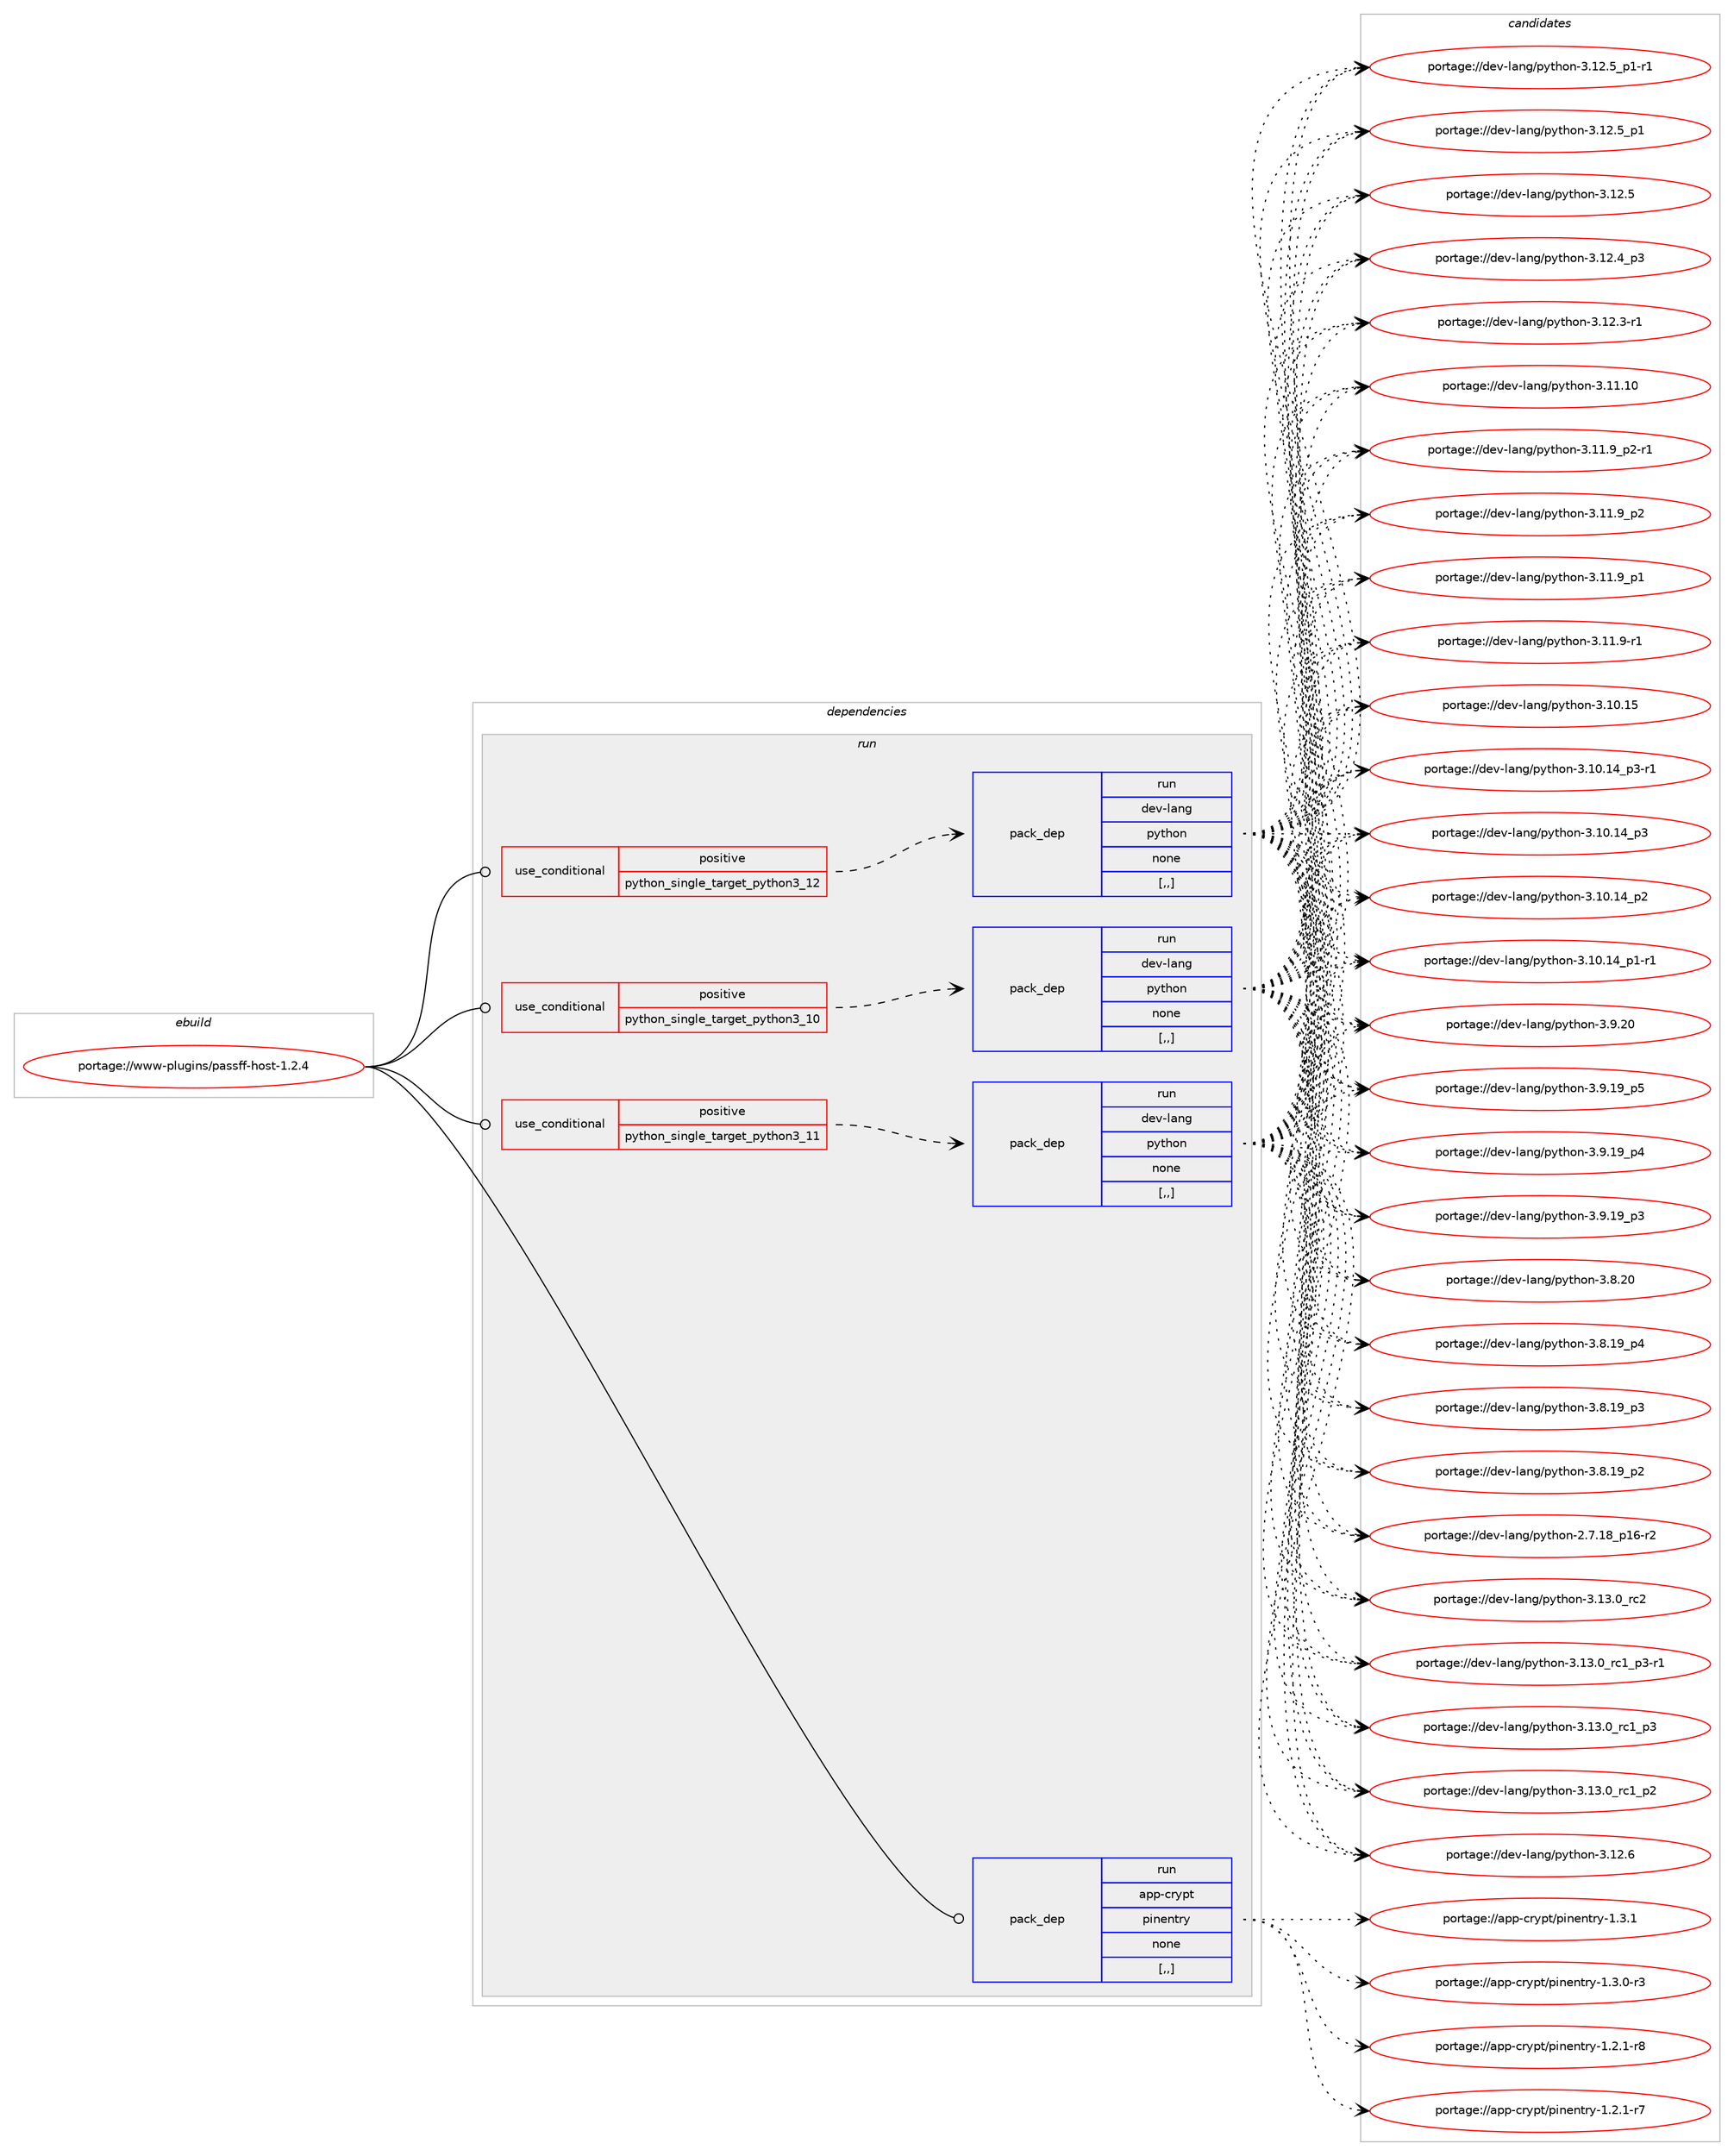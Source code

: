 digraph prolog {

# *************
# Graph options
# *************

newrank=true;
concentrate=true;
compound=true;
graph [rankdir=LR,fontname=Helvetica,fontsize=10,ranksep=1.5];#, ranksep=2.5, nodesep=0.2];
edge  [arrowhead=vee];
node  [fontname=Helvetica,fontsize=10];

# **********
# The ebuild
# **********

subgraph cluster_leftcol {
color=gray;
label=<<i>ebuild</i>>;
id [label="portage://www-plugins/passff-host-1.2.4", color=red, width=4, href="../www-plugins/passff-host-1.2.4.svg"];
}

# ****************
# The dependencies
# ****************

subgraph cluster_midcol {
color=gray;
label=<<i>dependencies</i>>;
subgraph cluster_compile {
fillcolor="#eeeeee";
style=filled;
label=<<i>compile</i>>;
}
subgraph cluster_compileandrun {
fillcolor="#eeeeee";
style=filled;
label=<<i>compile and run</i>>;
}
subgraph cluster_run {
fillcolor="#eeeeee";
style=filled;
label=<<i>run</i>>;
subgraph cond255024 {
dependency964740 [label=<<TABLE BORDER="0" CELLBORDER="1" CELLSPACING="0" CELLPADDING="4"><TR><TD ROWSPAN="3" CELLPADDING="10">use_conditional</TD></TR><TR><TD>positive</TD></TR><TR><TD>python_single_target_python3_10</TD></TR></TABLE>>, shape=none, color=red];
subgraph pack702611 {
dependency964741 [label=<<TABLE BORDER="0" CELLBORDER="1" CELLSPACING="0" CELLPADDING="4" WIDTH="220"><TR><TD ROWSPAN="6" CELLPADDING="30">pack_dep</TD></TR><TR><TD WIDTH="110">run</TD></TR><TR><TD>dev-lang</TD></TR><TR><TD>python</TD></TR><TR><TD>none</TD></TR><TR><TD>[,,]</TD></TR></TABLE>>, shape=none, color=blue];
}
dependency964740:e -> dependency964741:w [weight=20,style="dashed",arrowhead="vee"];
}
id:e -> dependency964740:w [weight=20,style="solid",arrowhead="odot"];
subgraph cond255025 {
dependency964742 [label=<<TABLE BORDER="0" CELLBORDER="1" CELLSPACING="0" CELLPADDING="4"><TR><TD ROWSPAN="3" CELLPADDING="10">use_conditional</TD></TR><TR><TD>positive</TD></TR><TR><TD>python_single_target_python3_11</TD></TR></TABLE>>, shape=none, color=red];
subgraph pack702612 {
dependency964743 [label=<<TABLE BORDER="0" CELLBORDER="1" CELLSPACING="0" CELLPADDING="4" WIDTH="220"><TR><TD ROWSPAN="6" CELLPADDING="30">pack_dep</TD></TR><TR><TD WIDTH="110">run</TD></TR><TR><TD>dev-lang</TD></TR><TR><TD>python</TD></TR><TR><TD>none</TD></TR><TR><TD>[,,]</TD></TR></TABLE>>, shape=none, color=blue];
}
dependency964742:e -> dependency964743:w [weight=20,style="dashed",arrowhead="vee"];
}
id:e -> dependency964742:w [weight=20,style="solid",arrowhead="odot"];
subgraph cond255026 {
dependency964744 [label=<<TABLE BORDER="0" CELLBORDER="1" CELLSPACING="0" CELLPADDING="4"><TR><TD ROWSPAN="3" CELLPADDING="10">use_conditional</TD></TR><TR><TD>positive</TD></TR><TR><TD>python_single_target_python3_12</TD></TR></TABLE>>, shape=none, color=red];
subgraph pack702613 {
dependency964745 [label=<<TABLE BORDER="0" CELLBORDER="1" CELLSPACING="0" CELLPADDING="4" WIDTH="220"><TR><TD ROWSPAN="6" CELLPADDING="30">pack_dep</TD></TR><TR><TD WIDTH="110">run</TD></TR><TR><TD>dev-lang</TD></TR><TR><TD>python</TD></TR><TR><TD>none</TD></TR><TR><TD>[,,]</TD></TR></TABLE>>, shape=none, color=blue];
}
dependency964744:e -> dependency964745:w [weight=20,style="dashed",arrowhead="vee"];
}
id:e -> dependency964744:w [weight=20,style="solid",arrowhead="odot"];
subgraph pack702614 {
dependency964746 [label=<<TABLE BORDER="0" CELLBORDER="1" CELLSPACING="0" CELLPADDING="4" WIDTH="220"><TR><TD ROWSPAN="6" CELLPADDING="30">pack_dep</TD></TR><TR><TD WIDTH="110">run</TD></TR><TR><TD>app-crypt</TD></TR><TR><TD>pinentry</TD></TR><TR><TD>none</TD></TR><TR><TD>[,,]</TD></TR></TABLE>>, shape=none, color=blue];
}
id:e -> dependency964746:w [weight=20,style="solid",arrowhead="odot"];
}
}

# **************
# The candidates
# **************

subgraph cluster_choices {
rank=same;
color=gray;
label=<<i>candidates</i>>;

subgraph choice702611 {
color=black;
nodesep=1;
choice10010111845108971101034711212111610411111045514649514648951149950 [label="portage://dev-lang/python-3.13.0_rc2", color=red, width=4,href="../dev-lang/python-3.13.0_rc2.svg"];
choice1001011184510897110103471121211161041111104551464951464895114994995112514511449 [label="portage://dev-lang/python-3.13.0_rc1_p3-r1", color=red, width=4,href="../dev-lang/python-3.13.0_rc1_p3-r1.svg"];
choice100101118451089711010347112121116104111110455146495146489511499499511251 [label="portage://dev-lang/python-3.13.0_rc1_p3", color=red, width=4,href="../dev-lang/python-3.13.0_rc1_p3.svg"];
choice100101118451089711010347112121116104111110455146495146489511499499511250 [label="portage://dev-lang/python-3.13.0_rc1_p2", color=red, width=4,href="../dev-lang/python-3.13.0_rc1_p2.svg"];
choice10010111845108971101034711212111610411111045514649504654 [label="portage://dev-lang/python-3.12.6", color=red, width=4,href="../dev-lang/python-3.12.6.svg"];
choice1001011184510897110103471121211161041111104551464950465395112494511449 [label="portage://dev-lang/python-3.12.5_p1-r1", color=red, width=4,href="../dev-lang/python-3.12.5_p1-r1.svg"];
choice100101118451089711010347112121116104111110455146495046539511249 [label="portage://dev-lang/python-3.12.5_p1", color=red, width=4,href="../dev-lang/python-3.12.5_p1.svg"];
choice10010111845108971101034711212111610411111045514649504653 [label="portage://dev-lang/python-3.12.5", color=red, width=4,href="../dev-lang/python-3.12.5.svg"];
choice100101118451089711010347112121116104111110455146495046529511251 [label="portage://dev-lang/python-3.12.4_p3", color=red, width=4,href="../dev-lang/python-3.12.4_p3.svg"];
choice100101118451089711010347112121116104111110455146495046514511449 [label="portage://dev-lang/python-3.12.3-r1", color=red, width=4,href="../dev-lang/python-3.12.3-r1.svg"];
choice1001011184510897110103471121211161041111104551464949464948 [label="portage://dev-lang/python-3.11.10", color=red, width=4,href="../dev-lang/python-3.11.10.svg"];
choice1001011184510897110103471121211161041111104551464949465795112504511449 [label="portage://dev-lang/python-3.11.9_p2-r1", color=red, width=4,href="../dev-lang/python-3.11.9_p2-r1.svg"];
choice100101118451089711010347112121116104111110455146494946579511250 [label="portage://dev-lang/python-3.11.9_p2", color=red, width=4,href="../dev-lang/python-3.11.9_p2.svg"];
choice100101118451089711010347112121116104111110455146494946579511249 [label="portage://dev-lang/python-3.11.9_p1", color=red, width=4,href="../dev-lang/python-3.11.9_p1.svg"];
choice100101118451089711010347112121116104111110455146494946574511449 [label="portage://dev-lang/python-3.11.9-r1", color=red, width=4,href="../dev-lang/python-3.11.9-r1.svg"];
choice1001011184510897110103471121211161041111104551464948464953 [label="portage://dev-lang/python-3.10.15", color=red, width=4,href="../dev-lang/python-3.10.15.svg"];
choice100101118451089711010347112121116104111110455146494846495295112514511449 [label="portage://dev-lang/python-3.10.14_p3-r1", color=red, width=4,href="../dev-lang/python-3.10.14_p3-r1.svg"];
choice10010111845108971101034711212111610411111045514649484649529511251 [label="portage://dev-lang/python-3.10.14_p3", color=red, width=4,href="../dev-lang/python-3.10.14_p3.svg"];
choice10010111845108971101034711212111610411111045514649484649529511250 [label="portage://dev-lang/python-3.10.14_p2", color=red, width=4,href="../dev-lang/python-3.10.14_p2.svg"];
choice100101118451089711010347112121116104111110455146494846495295112494511449 [label="portage://dev-lang/python-3.10.14_p1-r1", color=red, width=4,href="../dev-lang/python-3.10.14_p1-r1.svg"];
choice10010111845108971101034711212111610411111045514657465048 [label="portage://dev-lang/python-3.9.20", color=red, width=4,href="../dev-lang/python-3.9.20.svg"];
choice100101118451089711010347112121116104111110455146574649579511253 [label="portage://dev-lang/python-3.9.19_p5", color=red, width=4,href="../dev-lang/python-3.9.19_p5.svg"];
choice100101118451089711010347112121116104111110455146574649579511252 [label="portage://dev-lang/python-3.9.19_p4", color=red, width=4,href="../dev-lang/python-3.9.19_p4.svg"];
choice100101118451089711010347112121116104111110455146574649579511251 [label="portage://dev-lang/python-3.9.19_p3", color=red, width=4,href="../dev-lang/python-3.9.19_p3.svg"];
choice10010111845108971101034711212111610411111045514656465048 [label="portage://dev-lang/python-3.8.20", color=red, width=4,href="../dev-lang/python-3.8.20.svg"];
choice100101118451089711010347112121116104111110455146564649579511252 [label="portage://dev-lang/python-3.8.19_p4", color=red, width=4,href="../dev-lang/python-3.8.19_p4.svg"];
choice100101118451089711010347112121116104111110455146564649579511251 [label="portage://dev-lang/python-3.8.19_p3", color=red, width=4,href="../dev-lang/python-3.8.19_p3.svg"];
choice100101118451089711010347112121116104111110455146564649579511250 [label="portage://dev-lang/python-3.8.19_p2", color=red, width=4,href="../dev-lang/python-3.8.19_p2.svg"];
choice100101118451089711010347112121116104111110455046554649569511249544511450 [label="portage://dev-lang/python-2.7.18_p16-r2", color=red, width=4,href="../dev-lang/python-2.7.18_p16-r2.svg"];
dependency964741:e -> choice10010111845108971101034711212111610411111045514649514648951149950:w [style=dotted,weight="100"];
dependency964741:e -> choice1001011184510897110103471121211161041111104551464951464895114994995112514511449:w [style=dotted,weight="100"];
dependency964741:e -> choice100101118451089711010347112121116104111110455146495146489511499499511251:w [style=dotted,weight="100"];
dependency964741:e -> choice100101118451089711010347112121116104111110455146495146489511499499511250:w [style=dotted,weight="100"];
dependency964741:e -> choice10010111845108971101034711212111610411111045514649504654:w [style=dotted,weight="100"];
dependency964741:e -> choice1001011184510897110103471121211161041111104551464950465395112494511449:w [style=dotted,weight="100"];
dependency964741:e -> choice100101118451089711010347112121116104111110455146495046539511249:w [style=dotted,weight="100"];
dependency964741:e -> choice10010111845108971101034711212111610411111045514649504653:w [style=dotted,weight="100"];
dependency964741:e -> choice100101118451089711010347112121116104111110455146495046529511251:w [style=dotted,weight="100"];
dependency964741:e -> choice100101118451089711010347112121116104111110455146495046514511449:w [style=dotted,weight="100"];
dependency964741:e -> choice1001011184510897110103471121211161041111104551464949464948:w [style=dotted,weight="100"];
dependency964741:e -> choice1001011184510897110103471121211161041111104551464949465795112504511449:w [style=dotted,weight="100"];
dependency964741:e -> choice100101118451089711010347112121116104111110455146494946579511250:w [style=dotted,weight="100"];
dependency964741:e -> choice100101118451089711010347112121116104111110455146494946579511249:w [style=dotted,weight="100"];
dependency964741:e -> choice100101118451089711010347112121116104111110455146494946574511449:w [style=dotted,weight="100"];
dependency964741:e -> choice1001011184510897110103471121211161041111104551464948464953:w [style=dotted,weight="100"];
dependency964741:e -> choice100101118451089711010347112121116104111110455146494846495295112514511449:w [style=dotted,weight="100"];
dependency964741:e -> choice10010111845108971101034711212111610411111045514649484649529511251:w [style=dotted,weight="100"];
dependency964741:e -> choice10010111845108971101034711212111610411111045514649484649529511250:w [style=dotted,weight="100"];
dependency964741:e -> choice100101118451089711010347112121116104111110455146494846495295112494511449:w [style=dotted,weight="100"];
dependency964741:e -> choice10010111845108971101034711212111610411111045514657465048:w [style=dotted,weight="100"];
dependency964741:e -> choice100101118451089711010347112121116104111110455146574649579511253:w [style=dotted,weight="100"];
dependency964741:e -> choice100101118451089711010347112121116104111110455146574649579511252:w [style=dotted,weight="100"];
dependency964741:e -> choice100101118451089711010347112121116104111110455146574649579511251:w [style=dotted,weight="100"];
dependency964741:e -> choice10010111845108971101034711212111610411111045514656465048:w [style=dotted,weight="100"];
dependency964741:e -> choice100101118451089711010347112121116104111110455146564649579511252:w [style=dotted,weight="100"];
dependency964741:e -> choice100101118451089711010347112121116104111110455146564649579511251:w [style=dotted,weight="100"];
dependency964741:e -> choice100101118451089711010347112121116104111110455146564649579511250:w [style=dotted,weight="100"];
dependency964741:e -> choice100101118451089711010347112121116104111110455046554649569511249544511450:w [style=dotted,weight="100"];
}
subgraph choice702612 {
color=black;
nodesep=1;
choice10010111845108971101034711212111610411111045514649514648951149950 [label="portage://dev-lang/python-3.13.0_rc2", color=red, width=4,href="../dev-lang/python-3.13.0_rc2.svg"];
choice1001011184510897110103471121211161041111104551464951464895114994995112514511449 [label="portage://dev-lang/python-3.13.0_rc1_p3-r1", color=red, width=4,href="../dev-lang/python-3.13.0_rc1_p3-r1.svg"];
choice100101118451089711010347112121116104111110455146495146489511499499511251 [label="portage://dev-lang/python-3.13.0_rc1_p3", color=red, width=4,href="../dev-lang/python-3.13.0_rc1_p3.svg"];
choice100101118451089711010347112121116104111110455146495146489511499499511250 [label="portage://dev-lang/python-3.13.0_rc1_p2", color=red, width=4,href="../dev-lang/python-3.13.0_rc1_p2.svg"];
choice10010111845108971101034711212111610411111045514649504654 [label="portage://dev-lang/python-3.12.6", color=red, width=4,href="../dev-lang/python-3.12.6.svg"];
choice1001011184510897110103471121211161041111104551464950465395112494511449 [label="portage://dev-lang/python-3.12.5_p1-r1", color=red, width=4,href="../dev-lang/python-3.12.5_p1-r1.svg"];
choice100101118451089711010347112121116104111110455146495046539511249 [label="portage://dev-lang/python-3.12.5_p1", color=red, width=4,href="../dev-lang/python-3.12.5_p1.svg"];
choice10010111845108971101034711212111610411111045514649504653 [label="portage://dev-lang/python-3.12.5", color=red, width=4,href="../dev-lang/python-3.12.5.svg"];
choice100101118451089711010347112121116104111110455146495046529511251 [label="portage://dev-lang/python-3.12.4_p3", color=red, width=4,href="../dev-lang/python-3.12.4_p3.svg"];
choice100101118451089711010347112121116104111110455146495046514511449 [label="portage://dev-lang/python-3.12.3-r1", color=red, width=4,href="../dev-lang/python-3.12.3-r1.svg"];
choice1001011184510897110103471121211161041111104551464949464948 [label="portage://dev-lang/python-3.11.10", color=red, width=4,href="../dev-lang/python-3.11.10.svg"];
choice1001011184510897110103471121211161041111104551464949465795112504511449 [label="portage://dev-lang/python-3.11.9_p2-r1", color=red, width=4,href="../dev-lang/python-3.11.9_p2-r1.svg"];
choice100101118451089711010347112121116104111110455146494946579511250 [label="portage://dev-lang/python-3.11.9_p2", color=red, width=4,href="../dev-lang/python-3.11.9_p2.svg"];
choice100101118451089711010347112121116104111110455146494946579511249 [label="portage://dev-lang/python-3.11.9_p1", color=red, width=4,href="../dev-lang/python-3.11.9_p1.svg"];
choice100101118451089711010347112121116104111110455146494946574511449 [label="portage://dev-lang/python-3.11.9-r1", color=red, width=4,href="../dev-lang/python-3.11.9-r1.svg"];
choice1001011184510897110103471121211161041111104551464948464953 [label="portage://dev-lang/python-3.10.15", color=red, width=4,href="../dev-lang/python-3.10.15.svg"];
choice100101118451089711010347112121116104111110455146494846495295112514511449 [label="portage://dev-lang/python-3.10.14_p3-r1", color=red, width=4,href="../dev-lang/python-3.10.14_p3-r1.svg"];
choice10010111845108971101034711212111610411111045514649484649529511251 [label="portage://dev-lang/python-3.10.14_p3", color=red, width=4,href="../dev-lang/python-3.10.14_p3.svg"];
choice10010111845108971101034711212111610411111045514649484649529511250 [label="portage://dev-lang/python-3.10.14_p2", color=red, width=4,href="../dev-lang/python-3.10.14_p2.svg"];
choice100101118451089711010347112121116104111110455146494846495295112494511449 [label="portage://dev-lang/python-3.10.14_p1-r1", color=red, width=4,href="../dev-lang/python-3.10.14_p1-r1.svg"];
choice10010111845108971101034711212111610411111045514657465048 [label="portage://dev-lang/python-3.9.20", color=red, width=4,href="../dev-lang/python-3.9.20.svg"];
choice100101118451089711010347112121116104111110455146574649579511253 [label="portage://dev-lang/python-3.9.19_p5", color=red, width=4,href="../dev-lang/python-3.9.19_p5.svg"];
choice100101118451089711010347112121116104111110455146574649579511252 [label="portage://dev-lang/python-3.9.19_p4", color=red, width=4,href="../dev-lang/python-3.9.19_p4.svg"];
choice100101118451089711010347112121116104111110455146574649579511251 [label="portage://dev-lang/python-3.9.19_p3", color=red, width=4,href="../dev-lang/python-3.9.19_p3.svg"];
choice10010111845108971101034711212111610411111045514656465048 [label="portage://dev-lang/python-3.8.20", color=red, width=4,href="../dev-lang/python-3.8.20.svg"];
choice100101118451089711010347112121116104111110455146564649579511252 [label="portage://dev-lang/python-3.8.19_p4", color=red, width=4,href="../dev-lang/python-3.8.19_p4.svg"];
choice100101118451089711010347112121116104111110455146564649579511251 [label="portage://dev-lang/python-3.8.19_p3", color=red, width=4,href="../dev-lang/python-3.8.19_p3.svg"];
choice100101118451089711010347112121116104111110455146564649579511250 [label="portage://dev-lang/python-3.8.19_p2", color=red, width=4,href="../dev-lang/python-3.8.19_p2.svg"];
choice100101118451089711010347112121116104111110455046554649569511249544511450 [label="portage://dev-lang/python-2.7.18_p16-r2", color=red, width=4,href="../dev-lang/python-2.7.18_p16-r2.svg"];
dependency964743:e -> choice10010111845108971101034711212111610411111045514649514648951149950:w [style=dotted,weight="100"];
dependency964743:e -> choice1001011184510897110103471121211161041111104551464951464895114994995112514511449:w [style=dotted,weight="100"];
dependency964743:e -> choice100101118451089711010347112121116104111110455146495146489511499499511251:w [style=dotted,weight="100"];
dependency964743:e -> choice100101118451089711010347112121116104111110455146495146489511499499511250:w [style=dotted,weight="100"];
dependency964743:e -> choice10010111845108971101034711212111610411111045514649504654:w [style=dotted,weight="100"];
dependency964743:e -> choice1001011184510897110103471121211161041111104551464950465395112494511449:w [style=dotted,weight="100"];
dependency964743:e -> choice100101118451089711010347112121116104111110455146495046539511249:w [style=dotted,weight="100"];
dependency964743:e -> choice10010111845108971101034711212111610411111045514649504653:w [style=dotted,weight="100"];
dependency964743:e -> choice100101118451089711010347112121116104111110455146495046529511251:w [style=dotted,weight="100"];
dependency964743:e -> choice100101118451089711010347112121116104111110455146495046514511449:w [style=dotted,weight="100"];
dependency964743:e -> choice1001011184510897110103471121211161041111104551464949464948:w [style=dotted,weight="100"];
dependency964743:e -> choice1001011184510897110103471121211161041111104551464949465795112504511449:w [style=dotted,weight="100"];
dependency964743:e -> choice100101118451089711010347112121116104111110455146494946579511250:w [style=dotted,weight="100"];
dependency964743:e -> choice100101118451089711010347112121116104111110455146494946579511249:w [style=dotted,weight="100"];
dependency964743:e -> choice100101118451089711010347112121116104111110455146494946574511449:w [style=dotted,weight="100"];
dependency964743:e -> choice1001011184510897110103471121211161041111104551464948464953:w [style=dotted,weight="100"];
dependency964743:e -> choice100101118451089711010347112121116104111110455146494846495295112514511449:w [style=dotted,weight="100"];
dependency964743:e -> choice10010111845108971101034711212111610411111045514649484649529511251:w [style=dotted,weight="100"];
dependency964743:e -> choice10010111845108971101034711212111610411111045514649484649529511250:w [style=dotted,weight="100"];
dependency964743:e -> choice100101118451089711010347112121116104111110455146494846495295112494511449:w [style=dotted,weight="100"];
dependency964743:e -> choice10010111845108971101034711212111610411111045514657465048:w [style=dotted,weight="100"];
dependency964743:e -> choice100101118451089711010347112121116104111110455146574649579511253:w [style=dotted,weight="100"];
dependency964743:e -> choice100101118451089711010347112121116104111110455146574649579511252:w [style=dotted,weight="100"];
dependency964743:e -> choice100101118451089711010347112121116104111110455146574649579511251:w [style=dotted,weight="100"];
dependency964743:e -> choice10010111845108971101034711212111610411111045514656465048:w [style=dotted,weight="100"];
dependency964743:e -> choice100101118451089711010347112121116104111110455146564649579511252:w [style=dotted,weight="100"];
dependency964743:e -> choice100101118451089711010347112121116104111110455146564649579511251:w [style=dotted,weight="100"];
dependency964743:e -> choice100101118451089711010347112121116104111110455146564649579511250:w [style=dotted,weight="100"];
dependency964743:e -> choice100101118451089711010347112121116104111110455046554649569511249544511450:w [style=dotted,weight="100"];
}
subgraph choice702613 {
color=black;
nodesep=1;
choice10010111845108971101034711212111610411111045514649514648951149950 [label="portage://dev-lang/python-3.13.0_rc2", color=red, width=4,href="../dev-lang/python-3.13.0_rc2.svg"];
choice1001011184510897110103471121211161041111104551464951464895114994995112514511449 [label="portage://dev-lang/python-3.13.0_rc1_p3-r1", color=red, width=4,href="../dev-lang/python-3.13.0_rc1_p3-r1.svg"];
choice100101118451089711010347112121116104111110455146495146489511499499511251 [label="portage://dev-lang/python-3.13.0_rc1_p3", color=red, width=4,href="../dev-lang/python-3.13.0_rc1_p3.svg"];
choice100101118451089711010347112121116104111110455146495146489511499499511250 [label="portage://dev-lang/python-3.13.0_rc1_p2", color=red, width=4,href="../dev-lang/python-3.13.0_rc1_p2.svg"];
choice10010111845108971101034711212111610411111045514649504654 [label="portage://dev-lang/python-3.12.6", color=red, width=4,href="../dev-lang/python-3.12.6.svg"];
choice1001011184510897110103471121211161041111104551464950465395112494511449 [label="portage://dev-lang/python-3.12.5_p1-r1", color=red, width=4,href="../dev-lang/python-3.12.5_p1-r1.svg"];
choice100101118451089711010347112121116104111110455146495046539511249 [label="portage://dev-lang/python-3.12.5_p1", color=red, width=4,href="../dev-lang/python-3.12.5_p1.svg"];
choice10010111845108971101034711212111610411111045514649504653 [label="portage://dev-lang/python-3.12.5", color=red, width=4,href="../dev-lang/python-3.12.5.svg"];
choice100101118451089711010347112121116104111110455146495046529511251 [label="portage://dev-lang/python-3.12.4_p3", color=red, width=4,href="../dev-lang/python-3.12.4_p3.svg"];
choice100101118451089711010347112121116104111110455146495046514511449 [label="portage://dev-lang/python-3.12.3-r1", color=red, width=4,href="../dev-lang/python-3.12.3-r1.svg"];
choice1001011184510897110103471121211161041111104551464949464948 [label="portage://dev-lang/python-3.11.10", color=red, width=4,href="../dev-lang/python-3.11.10.svg"];
choice1001011184510897110103471121211161041111104551464949465795112504511449 [label="portage://dev-lang/python-3.11.9_p2-r1", color=red, width=4,href="../dev-lang/python-3.11.9_p2-r1.svg"];
choice100101118451089711010347112121116104111110455146494946579511250 [label="portage://dev-lang/python-3.11.9_p2", color=red, width=4,href="../dev-lang/python-3.11.9_p2.svg"];
choice100101118451089711010347112121116104111110455146494946579511249 [label="portage://dev-lang/python-3.11.9_p1", color=red, width=4,href="../dev-lang/python-3.11.9_p1.svg"];
choice100101118451089711010347112121116104111110455146494946574511449 [label="portage://dev-lang/python-3.11.9-r1", color=red, width=4,href="../dev-lang/python-3.11.9-r1.svg"];
choice1001011184510897110103471121211161041111104551464948464953 [label="portage://dev-lang/python-3.10.15", color=red, width=4,href="../dev-lang/python-3.10.15.svg"];
choice100101118451089711010347112121116104111110455146494846495295112514511449 [label="portage://dev-lang/python-3.10.14_p3-r1", color=red, width=4,href="../dev-lang/python-3.10.14_p3-r1.svg"];
choice10010111845108971101034711212111610411111045514649484649529511251 [label="portage://dev-lang/python-3.10.14_p3", color=red, width=4,href="../dev-lang/python-3.10.14_p3.svg"];
choice10010111845108971101034711212111610411111045514649484649529511250 [label="portage://dev-lang/python-3.10.14_p2", color=red, width=4,href="../dev-lang/python-3.10.14_p2.svg"];
choice100101118451089711010347112121116104111110455146494846495295112494511449 [label="portage://dev-lang/python-3.10.14_p1-r1", color=red, width=4,href="../dev-lang/python-3.10.14_p1-r1.svg"];
choice10010111845108971101034711212111610411111045514657465048 [label="portage://dev-lang/python-3.9.20", color=red, width=4,href="../dev-lang/python-3.9.20.svg"];
choice100101118451089711010347112121116104111110455146574649579511253 [label="portage://dev-lang/python-3.9.19_p5", color=red, width=4,href="../dev-lang/python-3.9.19_p5.svg"];
choice100101118451089711010347112121116104111110455146574649579511252 [label="portage://dev-lang/python-3.9.19_p4", color=red, width=4,href="../dev-lang/python-3.9.19_p4.svg"];
choice100101118451089711010347112121116104111110455146574649579511251 [label="portage://dev-lang/python-3.9.19_p3", color=red, width=4,href="../dev-lang/python-3.9.19_p3.svg"];
choice10010111845108971101034711212111610411111045514656465048 [label="portage://dev-lang/python-3.8.20", color=red, width=4,href="../dev-lang/python-3.8.20.svg"];
choice100101118451089711010347112121116104111110455146564649579511252 [label="portage://dev-lang/python-3.8.19_p4", color=red, width=4,href="../dev-lang/python-3.8.19_p4.svg"];
choice100101118451089711010347112121116104111110455146564649579511251 [label="portage://dev-lang/python-3.8.19_p3", color=red, width=4,href="../dev-lang/python-3.8.19_p3.svg"];
choice100101118451089711010347112121116104111110455146564649579511250 [label="portage://dev-lang/python-3.8.19_p2", color=red, width=4,href="../dev-lang/python-3.8.19_p2.svg"];
choice100101118451089711010347112121116104111110455046554649569511249544511450 [label="portage://dev-lang/python-2.7.18_p16-r2", color=red, width=4,href="../dev-lang/python-2.7.18_p16-r2.svg"];
dependency964745:e -> choice10010111845108971101034711212111610411111045514649514648951149950:w [style=dotted,weight="100"];
dependency964745:e -> choice1001011184510897110103471121211161041111104551464951464895114994995112514511449:w [style=dotted,weight="100"];
dependency964745:e -> choice100101118451089711010347112121116104111110455146495146489511499499511251:w [style=dotted,weight="100"];
dependency964745:e -> choice100101118451089711010347112121116104111110455146495146489511499499511250:w [style=dotted,weight="100"];
dependency964745:e -> choice10010111845108971101034711212111610411111045514649504654:w [style=dotted,weight="100"];
dependency964745:e -> choice1001011184510897110103471121211161041111104551464950465395112494511449:w [style=dotted,weight="100"];
dependency964745:e -> choice100101118451089711010347112121116104111110455146495046539511249:w [style=dotted,weight="100"];
dependency964745:e -> choice10010111845108971101034711212111610411111045514649504653:w [style=dotted,weight="100"];
dependency964745:e -> choice100101118451089711010347112121116104111110455146495046529511251:w [style=dotted,weight="100"];
dependency964745:e -> choice100101118451089711010347112121116104111110455146495046514511449:w [style=dotted,weight="100"];
dependency964745:e -> choice1001011184510897110103471121211161041111104551464949464948:w [style=dotted,weight="100"];
dependency964745:e -> choice1001011184510897110103471121211161041111104551464949465795112504511449:w [style=dotted,weight="100"];
dependency964745:e -> choice100101118451089711010347112121116104111110455146494946579511250:w [style=dotted,weight="100"];
dependency964745:e -> choice100101118451089711010347112121116104111110455146494946579511249:w [style=dotted,weight="100"];
dependency964745:e -> choice100101118451089711010347112121116104111110455146494946574511449:w [style=dotted,weight="100"];
dependency964745:e -> choice1001011184510897110103471121211161041111104551464948464953:w [style=dotted,weight="100"];
dependency964745:e -> choice100101118451089711010347112121116104111110455146494846495295112514511449:w [style=dotted,weight="100"];
dependency964745:e -> choice10010111845108971101034711212111610411111045514649484649529511251:w [style=dotted,weight="100"];
dependency964745:e -> choice10010111845108971101034711212111610411111045514649484649529511250:w [style=dotted,weight="100"];
dependency964745:e -> choice100101118451089711010347112121116104111110455146494846495295112494511449:w [style=dotted,weight="100"];
dependency964745:e -> choice10010111845108971101034711212111610411111045514657465048:w [style=dotted,weight="100"];
dependency964745:e -> choice100101118451089711010347112121116104111110455146574649579511253:w [style=dotted,weight="100"];
dependency964745:e -> choice100101118451089711010347112121116104111110455146574649579511252:w [style=dotted,weight="100"];
dependency964745:e -> choice100101118451089711010347112121116104111110455146574649579511251:w [style=dotted,weight="100"];
dependency964745:e -> choice10010111845108971101034711212111610411111045514656465048:w [style=dotted,weight="100"];
dependency964745:e -> choice100101118451089711010347112121116104111110455146564649579511252:w [style=dotted,weight="100"];
dependency964745:e -> choice100101118451089711010347112121116104111110455146564649579511251:w [style=dotted,weight="100"];
dependency964745:e -> choice100101118451089711010347112121116104111110455146564649579511250:w [style=dotted,weight="100"];
dependency964745:e -> choice100101118451089711010347112121116104111110455046554649569511249544511450:w [style=dotted,weight="100"];
}
subgraph choice702614 {
color=black;
nodesep=1;
choice97112112459911412111211647112105110101110116114121454946514649 [label="portage://app-crypt/pinentry-1.3.1", color=red, width=4,href="../app-crypt/pinentry-1.3.1.svg"];
choice971121124599114121112116471121051101011101161141214549465146484511451 [label="portage://app-crypt/pinentry-1.3.0-r3", color=red, width=4,href="../app-crypt/pinentry-1.3.0-r3.svg"];
choice971121124599114121112116471121051101011101161141214549465046494511456 [label="portage://app-crypt/pinentry-1.2.1-r8", color=red, width=4,href="../app-crypt/pinentry-1.2.1-r8.svg"];
choice971121124599114121112116471121051101011101161141214549465046494511455 [label="portage://app-crypt/pinentry-1.2.1-r7", color=red, width=4,href="../app-crypt/pinentry-1.2.1-r7.svg"];
dependency964746:e -> choice97112112459911412111211647112105110101110116114121454946514649:w [style=dotted,weight="100"];
dependency964746:e -> choice971121124599114121112116471121051101011101161141214549465146484511451:w [style=dotted,weight="100"];
dependency964746:e -> choice971121124599114121112116471121051101011101161141214549465046494511456:w [style=dotted,weight="100"];
dependency964746:e -> choice971121124599114121112116471121051101011101161141214549465046494511455:w [style=dotted,weight="100"];
}
}

}
